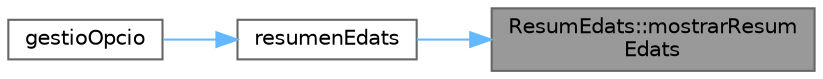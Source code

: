 digraph "ResumEdats::mostrarResumEdats"
{
 // LATEX_PDF_SIZE
  bgcolor="transparent";
  edge [fontname=Helvetica,fontsize=10,labelfontname=Helvetica,labelfontsize=10];
  node [fontname=Helvetica,fontsize=10,shape=box,height=0.2,width=0.4];
  rankdir="RL";
  Node1 [id="Node000001",label="ResumEdats::mostrarResum\lEdats",height=0.2,width=0.4,color="gray40", fillcolor="grey60", style="filled", fontcolor="black",tooltip="Mostrar el resumen de edades promedio por distrito y año."];
  Node1 -> Node2 [id="edge3_Node000001_Node000002",dir="back",color="steelblue1",style="solid",tooltip=" "];
  Node2 [id="Node000002",label="resumenEdats",height=0.2,width=0.4,color="grey40", fillcolor="white", style="filled",URL="$main_8cpp.html#ad0002dad68f3a8d1478d481af3d691ea",tooltip="Muestra un resumen de las edades de la población."];
  Node2 -> Node3 [id="edge4_Node000002_Node000003",dir="back",color="steelblue1",style="solid",tooltip=" "];
  Node3 [id="Node000003",label="gestioOpcio",height=0.2,width=0.4,color="grey40", fillcolor="white", style="filled",URL="$main_8cpp.html#a5289933794b2beb79f44578f8d07af19",tooltip="Gestiona las opciones seleccionadas por el usuario."];
}
